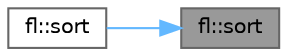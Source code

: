 digraph "fl::sort"
{
 // INTERACTIVE_SVG=YES
 // LATEX_PDF_SIZE
  bgcolor="transparent";
  edge [fontname=Helvetica,fontsize=10,labelfontname=Helvetica,labelfontsize=10];
  node [fontname=Helvetica,fontsize=10,shape=box,height=0.2,width=0.4];
  rankdir="RL";
  Node1 [id="Node000001",label="fl::sort",height=0.2,width=0.4,color="gray40", fillcolor="grey60", style="filled", fontcolor="black",tooltip=" "];
  Node1 -> Node2 [id="edge1_Node000001_Node000002",dir="back",color="steelblue1",style="solid",tooltip=" "];
  Node2 [id="Node000002",label="fl::sort",height=0.2,width=0.4,color="grey40", fillcolor="white", style="filled",URL="$d4/d36/namespacefl_adf614e2e0e1f94ed196d7345a4a1fa96.html#adf614e2e0e1f94ed196d7345a4a1fa96",tooltip=" "];
}
